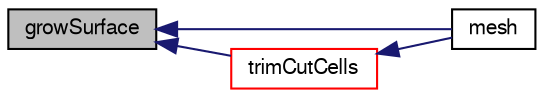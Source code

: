 digraph "growSurface"
{
  bgcolor="transparent";
  edge [fontname="FreeSans",fontsize="10",labelfontname="FreeSans",labelfontsize="10"];
  node [fontname="FreeSans",fontsize="10",shape=record];
  rankdir="LR";
  Node1300 [label="growSurface",height=0.2,width=0.4,color="black", fillcolor="grey75", style="filled", fontcolor="black"];
  Node1300 -> Node1301 [dir="back",color="midnightblue",fontsize="10",style="solid",fontname="FreeSans"];
  Node1301 [label="mesh",height=0.2,width=0.4,color="black",URL="$a24950.html#ae78c91f8ff731c07ccc4351d9fe861ba"];
  Node1300 -> Node1302 [dir="back",color="midnightblue",fontsize="10",style="solid",fontname="FreeSans"];
  Node1302 [label="trimCutCells",height=0.2,width=0.4,color="red",URL="$a24950.html#a8545d85708fc293d61e5f7c552ec8f8c"];
  Node1302 -> Node1301 [dir="back",color="midnightblue",fontsize="10",style="solid",fontname="FreeSans"];
}
